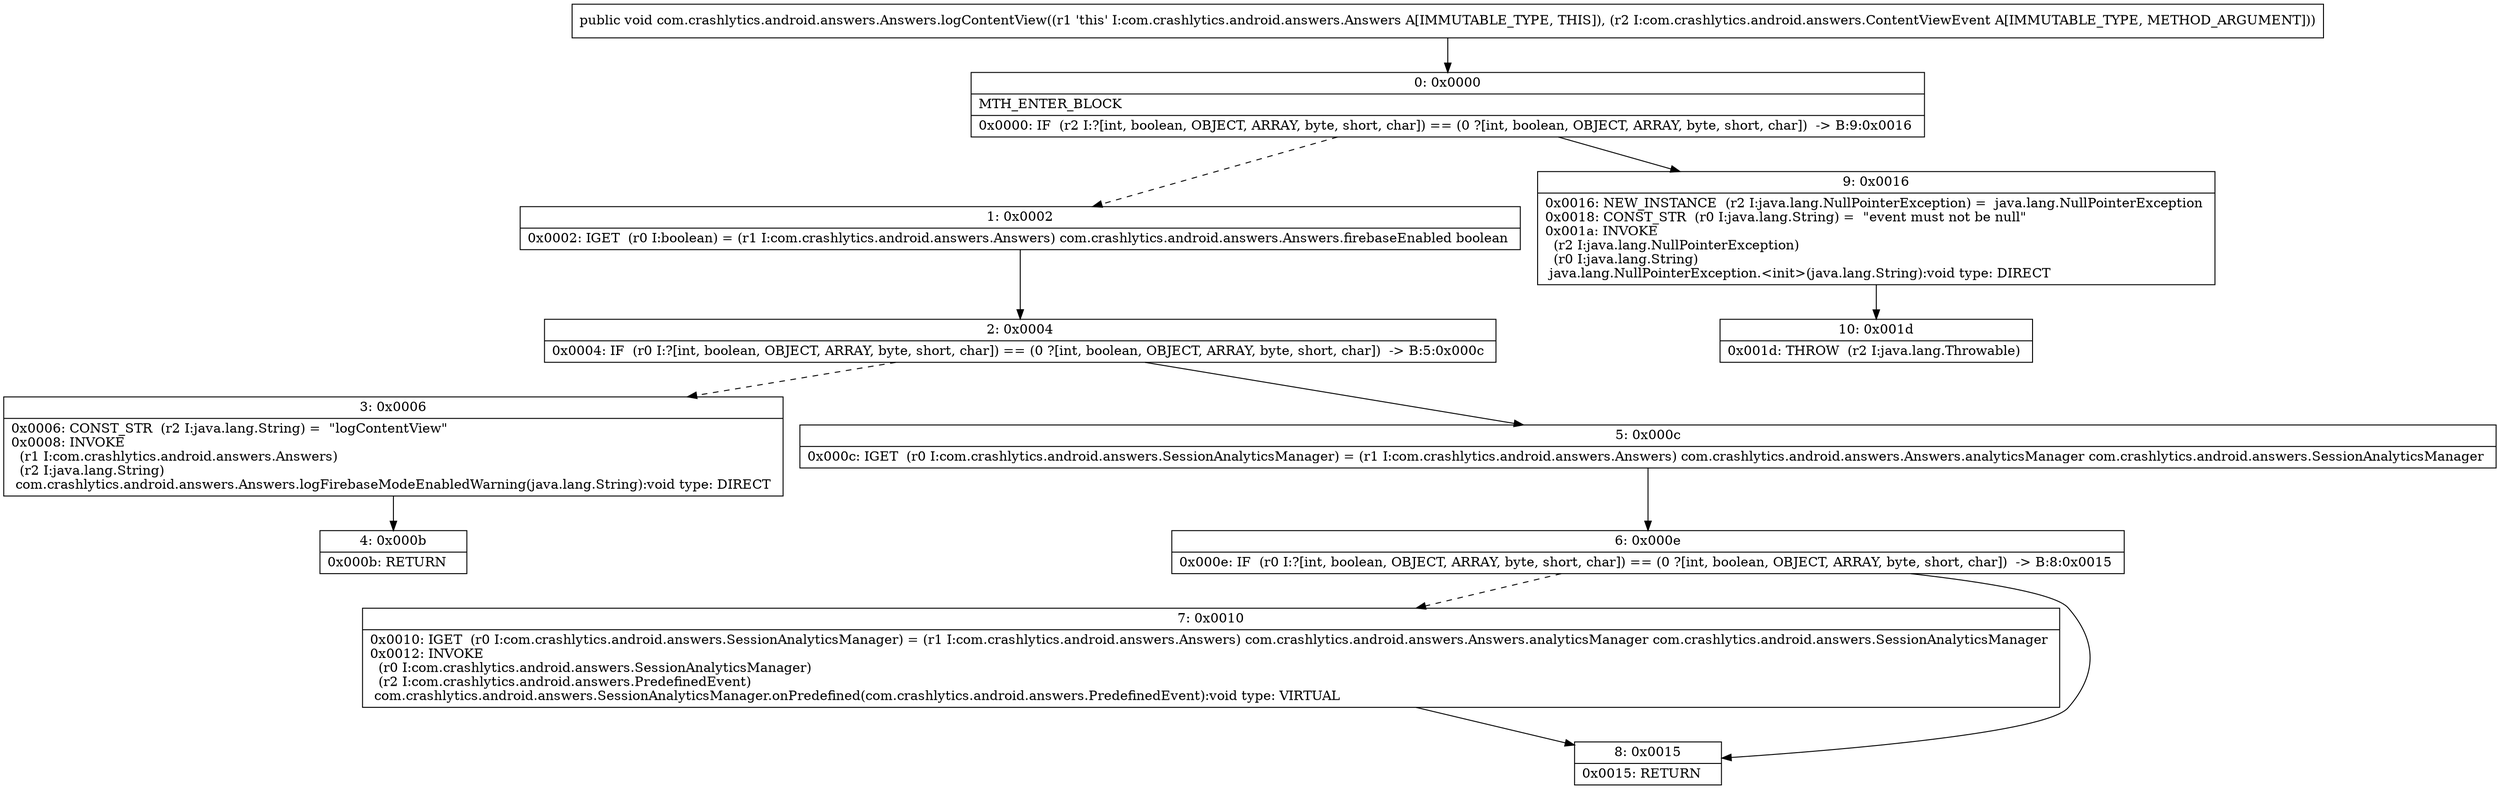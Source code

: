 digraph "CFG forcom.crashlytics.android.answers.Answers.logContentView(Lcom\/crashlytics\/android\/answers\/ContentViewEvent;)V" {
Node_0 [shape=record,label="{0\:\ 0x0000|MTH_ENTER_BLOCK\l|0x0000: IF  (r2 I:?[int, boolean, OBJECT, ARRAY, byte, short, char]) == (0 ?[int, boolean, OBJECT, ARRAY, byte, short, char])  \-\> B:9:0x0016 \l}"];
Node_1 [shape=record,label="{1\:\ 0x0002|0x0002: IGET  (r0 I:boolean) = (r1 I:com.crashlytics.android.answers.Answers) com.crashlytics.android.answers.Answers.firebaseEnabled boolean \l}"];
Node_2 [shape=record,label="{2\:\ 0x0004|0x0004: IF  (r0 I:?[int, boolean, OBJECT, ARRAY, byte, short, char]) == (0 ?[int, boolean, OBJECT, ARRAY, byte, short, char])  \-\> B:5:0x000c \l}"];
Node_3 [shape=record,label="{3\:\ 0x0006|0x0006: CONST_STR  (r2 I:java.lang.String) =  \"logContentView\" \l0x0008: INVOKE  \l  (r1 I:com.crashlytics.android.answers.Answers)\l  (r2 I:java.lang.String)\l com.crashlytics.android.answers.Answers.logFirebaseModeEnabledWarning(java.lang.String):void type: DIRECT \l}"];
Node_4 [shape=record,label="{4\:\ 0x000b|0x000b: RETURN   \l}"];
Node_5 [shape=record,label="{5\:\ 0x000c|0x000c: IGET  (r0 I:com.crashlytics.android.answers.SessionAnalyticsManager) = (r1 I:com.crashlytics.android.answers.Answers) com.crashlytics.android.answers.Answers.analyticsManager com.crashlytics.android.answers.SessionAnalyticsManager \l}"];
Node_6 [shape=record,label="{6\:\ 0x000e|0x000e: IF  (r0 I:?[int, boolean, OBJECT, ARRAY, byte, short, char]) == (0 ?[int, boolean, OBJECT, ARRAY, byte, short, char])  \-\> B:8:0x0015 \l}"];
Node_7 [shape=record,label="{7\:\ 0x0010|0x0010: IGET  (r0 I:com.crashlytics.android.answers.SessionAnalyticsManager) = (r1 I:com.crashlytics.android.answers.Answers) com.crashlytics.android.answers.Answers.analyticsManager com.crashlytics.android.answers.SessionAnalyticsManager \l0x0012: INVOKE  \l  (r0 I:com.crashlytics.android.answers.SessionAnalyticsManager)\l  (r2 I:com.crashlytics.android.answers.PredefinedEvent)\l com.crashlytics.android.answers.SessionAnalyticsManager.onPredefined(com.crashlytics.android.answers.PredefinedEvent):void type: VIRTUAL \l}"];
Node_8 [shape=record,label="{8\:\ 0x0015|0x0015: RETURN   \l}"];
Node_9 [shape=record,label="{9\:\ 0x0016|0x0016: NEW_INSTANCE  (r2 I:java.lang.NullPointerException) =  java.lang.NullPointerException \l0x0018: CONST_STR  (r0 I:java.lang.String) =  \"event must not be null\" \l0x001a: INVOKE  \l  (r2 I:java.lang.NullPointerException)\l  (r0 I:java.lang.String)\l java.lang.NullPointerException.\<init\>(java.lang.String):void type: DIRECT \l}"];
Node_10 [shape=record,label="{10\:\ 0x001d|0x001d: THROW  (r2 I:java.lang.Throwable) \l}"];
MethodNode[shape=record,label="{public void com.crashlytics.android.answers.Answers.logContentView((r1 'this' I:com.crashlytics.android.answers.Answers A[IMMUTABLE_TYPE, THIS]), (r2 I:com.crashlytics.android.answers.ContentViewEvent A[IMMUTABLE_TYPE, METHOD_ARGUMENT])) }"];
MethodNode -> Node_0;
Node_0 -> Node_1[style=dashed];
Node_0 -> Node_9;
Node_1 -> Node_2;
Node_2 -> Node_3[style=dashed];
Node_2 -> Node_5;
Node_3 -> Node_4;
Node_5 -> Node_6;
Node_6 -> Node_7[style=dashed];
Node_6 -> Node_8;
Node_7 -> Node_8;
Node_9 -> Node_10;
}


